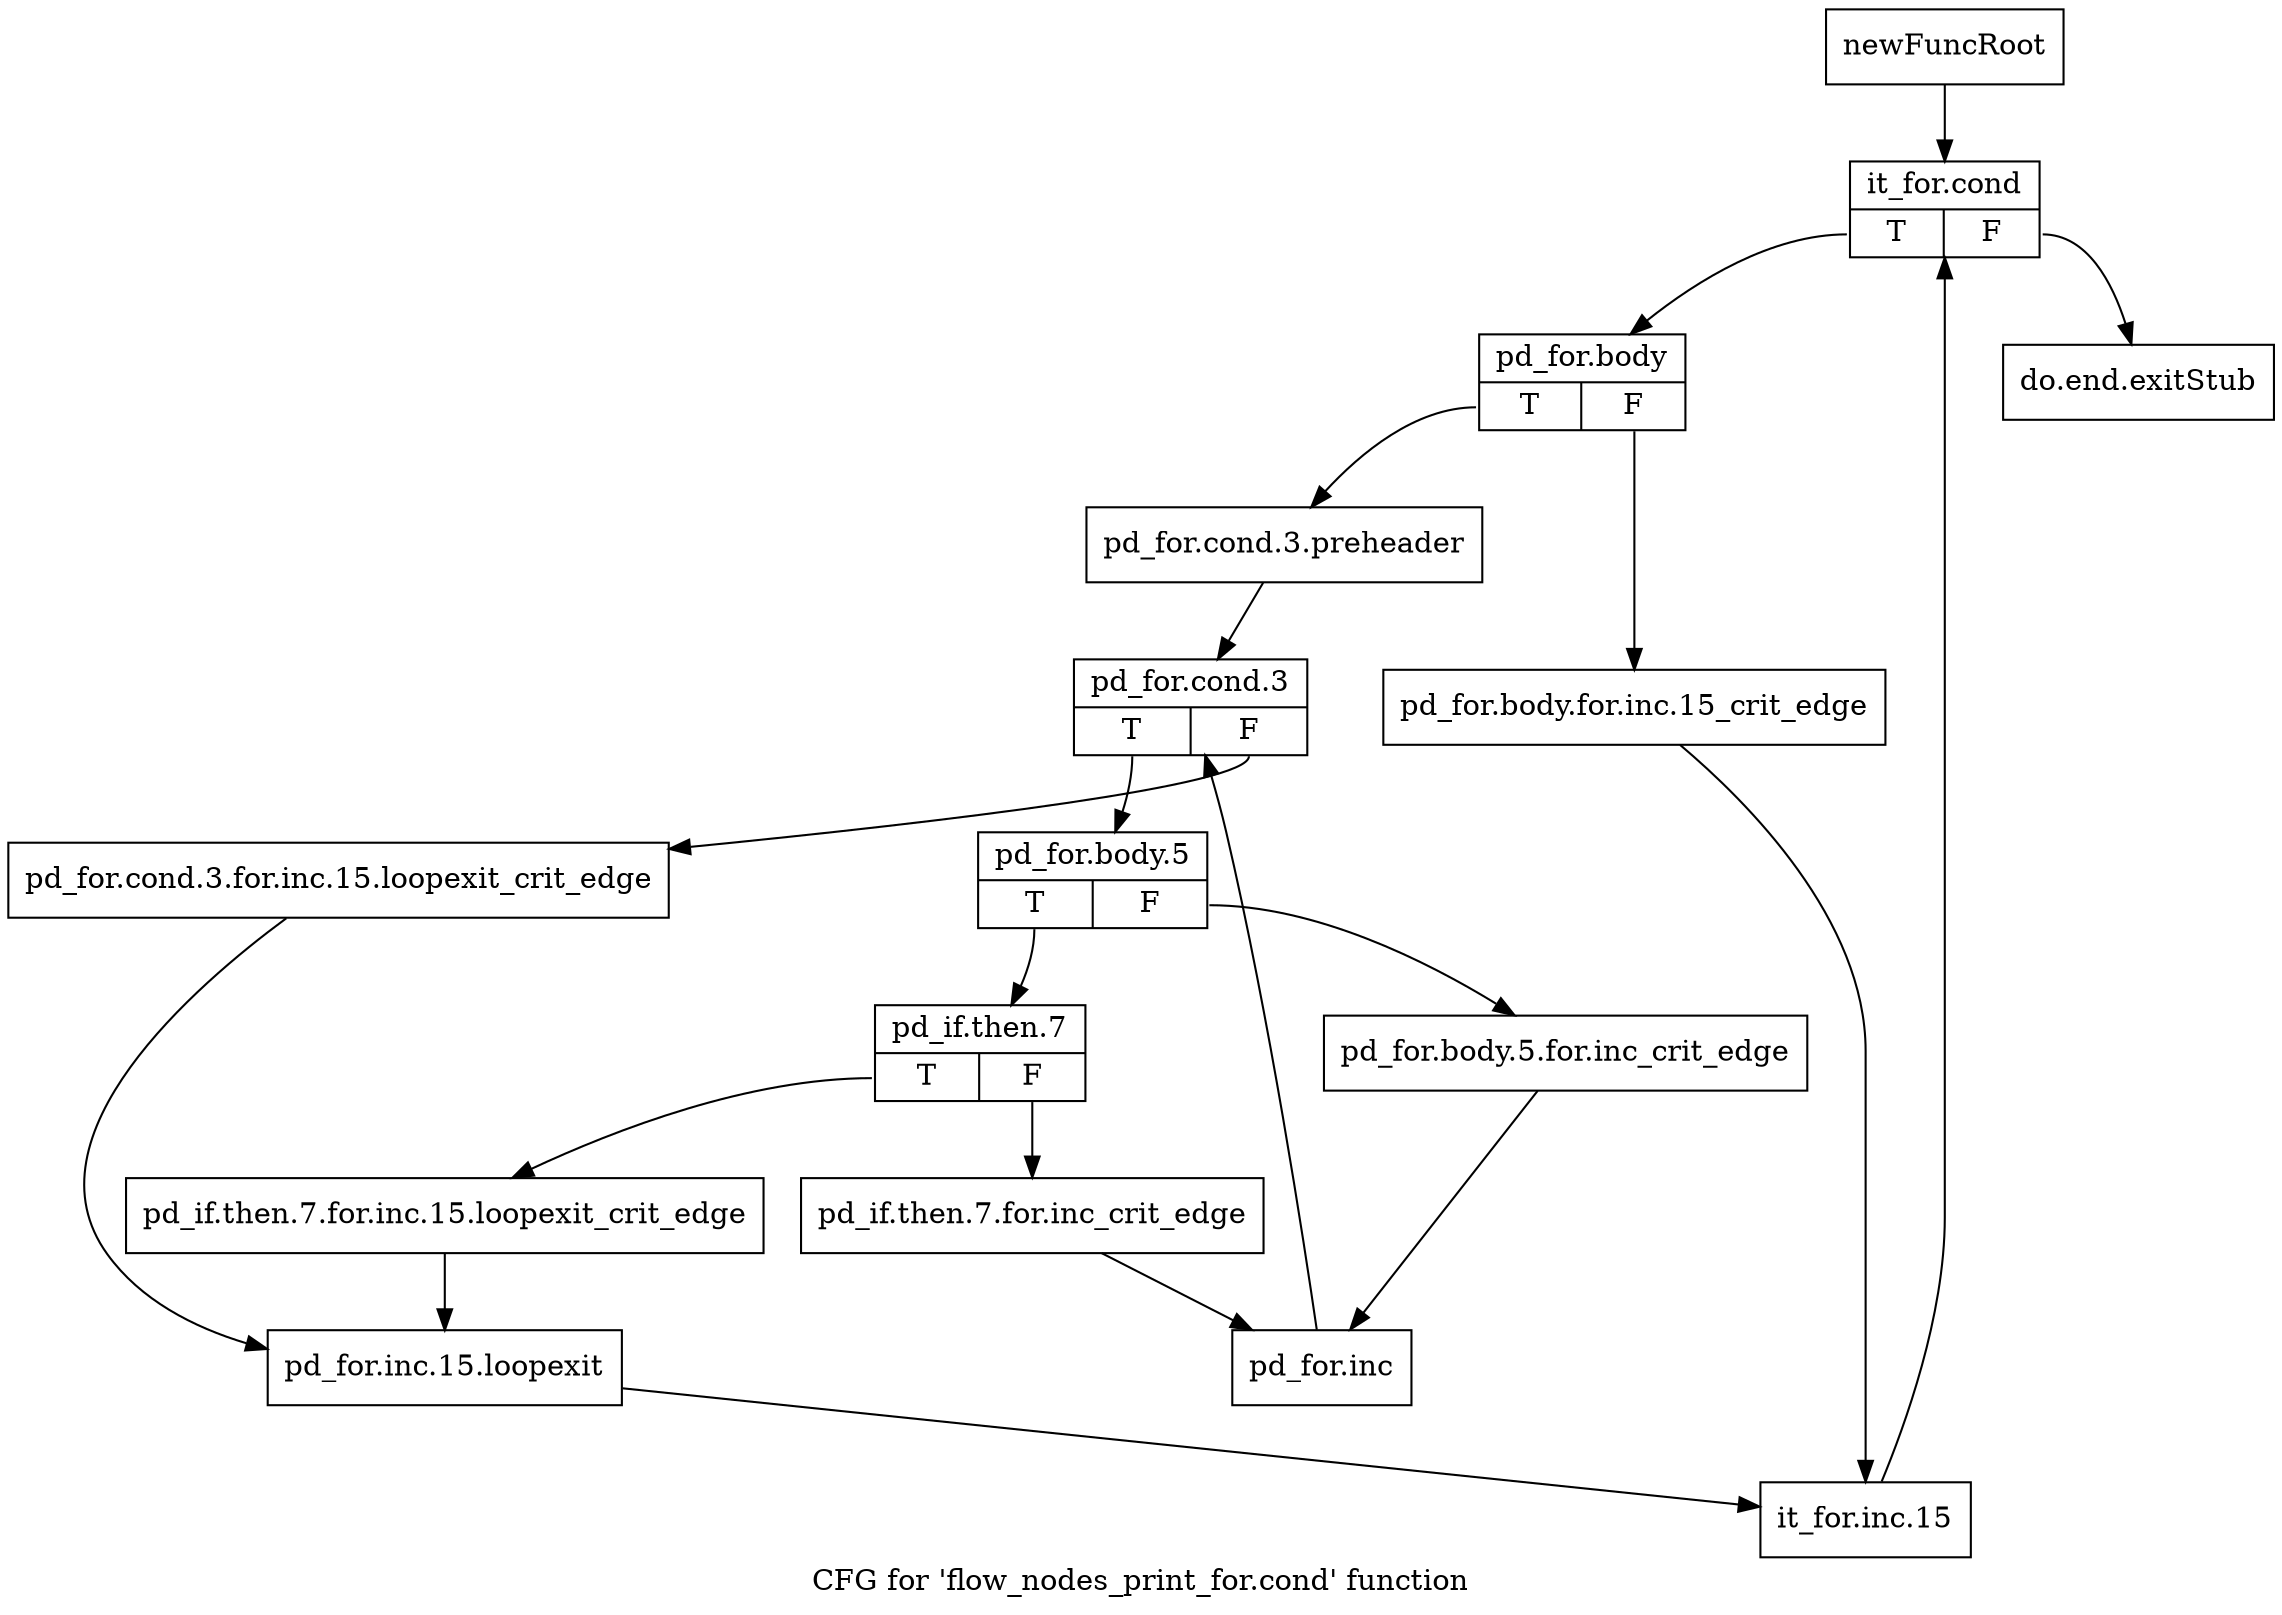 digraph "CFG for 'flow_nodes_print_for.cond' function" {
	label="CFG for 'flow_nodes_print_for.cond' function";

	Node0x7ad89f0 [shape=record,label="{newFuncRoot}"];
	Node0x7ad89f0 -> Node0x7b029a0;
	Node0x7b02950 [shape=record,label="{do.end.exitStub}"];
	Node0x7b029a0 [shape=record,label="{it_for.cond|{<s0>T|<s1>F}}"];
	Node0x7b029a0:s0 -> Node0x7b029f0;
	Node0x7b029a0:s1 -> Node0x7b02950;
	Node0x7b029f0 [shape=record,label="{pd_for.body|{<s0>T|<s1>F}}"];
	Node0x7b029f0:s0 -> Node0x7b02a90;
	Node0x7b029f0:s1 -> Node0x7b02a40;
	Node0x7b02a40 [shape=record,label="{pd_for.body.for.inc.15_crit_edge}"];
	Node0x7b02a40 -> Node0x7b02db0;
	Node0x7b02a90 [shape=record,label="{pd_for.cond.3.preheader}"];
	Node0x7b02a90 -> Node0x7b02ae0;
	Node0x7b02ae0 [shape=record,label="{pd_for.cond.3|{<s0>T|<s1>F}}"];
	Node0x7b02ae0:s0 -> Node0x7b02b80;
	Node0x7b02ae0:s1 -> Node0x7b02b30;
	Node0x7b02b30 [shape=record,label="{pd_for.cond.3.for.inc.15.loopexit_crit_edge}"];
	Node0x7b02b30 -> Node0x7b02d60;
	Node0x7b02b80 [shape=record,label="{pd_for.body.5|{<s0>T|<s1>F}}"];
	Node0x7b02b80:s0 -> Node0x7b02c20;
	Node0x7b02b80:s1 -> Node0x7b02bd0;
	Node0x7b02bd0 [shape=record,label="{pd_for.body.5.for.inc_crit_edge}"];
	Node0x7b02bd0 -> Node0x7b02cc0;
	Node0x7b02c20 [shape=record,label="{pd_if.then.7|{<s0>T|<s1>F}}"];
	Node0x7b02c20:s0 -> Node0x7b02d10;
	Node0x7b02c20:s1 -> Node0x7b02c70;
	Node0x7b02c70 [shape=record,label="{pd_if.then.7.for.inc_crit_edge}"];
	Node0x7b02c70 -> Node0x7b02cc0;
	Node0x7b02cc0 [shape=record,label="{pd_for.inc}"];
	Node0x7b02cc0 -> Node0x7b02ae0;
	Node0x7b02d10 [shape=record,label="{pd_if.then.7.for.inc.15.loopexit_crit_edge}"];
	Node0x7b02d10 -> Node0x7b02d60;
	Node0x7b02d60 [shape=record,label="{pd_for.inc.15.loopexit}"];
	Node0x7b02d60 -> Node0x7b02db0;
	Node0x7b02db0 [shape=record,label="{it_for.inc.15}"];
	Node0x7b02db0 -> Node0x7b029a0;
}
